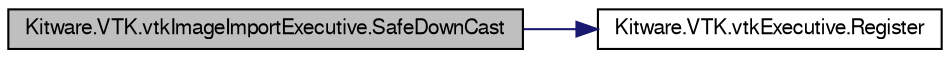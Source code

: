 digraph G
{
  bgcolor="transparent";
  edge [fontname="FreeSans",fontsize="10",labelfontname="FreeSans",labelfontsize="10"];
  node [fontname="FreeSans",fontsize="10",shape=record];
  rankdir="LR";
  Node1 [label="Kitware.VTK.vtkImageImportExecutive.SafeDownCast",height=0.2,width=0.4,color="black", fillcolor="grey75", style="filled" fontcolor="black"];
  Node1 -> Node2 [color="midnightblue",fontsize="10",style="solid",fontname="FreeSans"];
  Node2 [label="Kitware.VTK.vtkExecutive.Register",height=0.2,width=0.4,color="black",URL="$class_kitware_1_1_v_t_k_1_1vtk_executive.html#a5ecc9e5814e3f8513b80d4163a0e6ca7",tooltip="Participate in garbage collection."];
}
